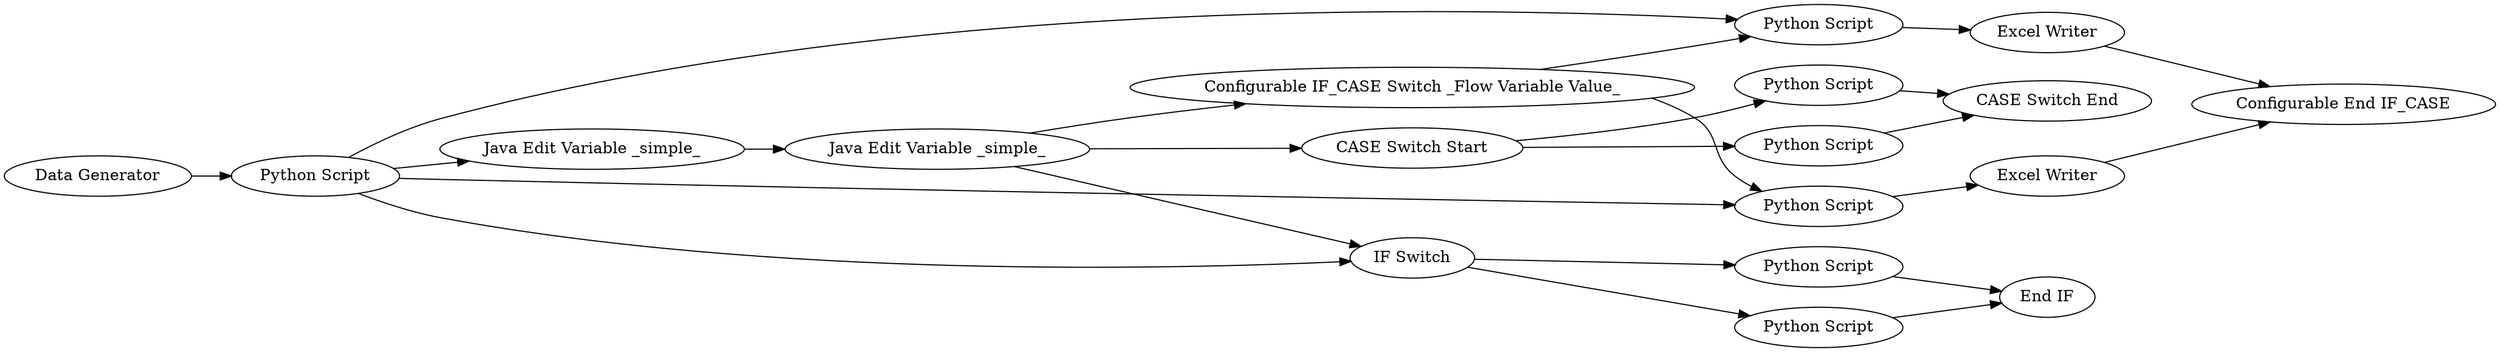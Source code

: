 digraph {
	"4693144511022808130_20" [label="Excel Writer"]
	"4693144511022808130_44" [label="Python Script"]
	"4693144511022808130_35" [label="Python Script"]
	"4693144511022808130_36" [label="Python Script"]
	"4693144511022808130_4" [label="End IF"]
	"4693144511022808130_5" [label="Java Edit Variable _simple_"]
	"4693144511022808130_1" [label="Data Generator"]
	"4693144511022808130_40" [label="Python Script"]
	"4693144511022808130_3" [label="IF Switch"]
	"4693144511022808130_18" [label="Excel Writer"]
	"4693144511022808130_34" [label="Configurable IF_CASE Switch _Flow Variable Value_"]
	"4693144511022808130_43" [label="CASE Switch Start"]
	"4693144511022808130_37" [label="Python Script"]
	"4693144511022808130_25" [label="Java Edit Variable _simple_"]
	"4693144511022808130_38" [label="Configurable End IF_CASE"]
	"4693144511022808130_41" [label="Python Script"]
	"4693144511022808130_29" [label="CASE Switch End"]
	"4693144511022808130_39" [label="Python Script"]
	"4693144511022808130_3" -> "4693144511022808130_39"
	"4693144511022808130_20" -> "4693144511022808130_38"
	"4693144511022808130_1" -> "4693144511022808130_35"
	"4693144511022808130_43" -> "4693144511022808130_41"
	"4693144511022808130_3" -> "4693144511022808130_40"
	"4693144511022808130_43" -> "4693144511022808130_44"
	"4693144511022808130_5" -> "4693144511022808130_25"
	"4693144511022808130_39" -> "4693144511022808130_4"
	"4693144511022808130_41" -> "4693144511022808130_29"
	"4693144511022808130_44" -> "4693144511022808130_29"
	"4693144511022808130_25" -> "4693144511022808130_3"
	"4693144511022808130_36" -> "4693144511022808130_18"
	"4693144511022808130_40" -> "4693144511022808130_4"
	"4693144511022808130_35" -> "4693144511022808130_5"
	"4693144511022808130_25" -> "4693144511022808130_34"
	"4693144511022808130_37" -> "4693144511022808130_20"
	"4693144511022808130_34" -> "4693144511022808130_37"
	"4693144511022808130_35" -> "4693144511022808130_3"
	"4693144511022808130_35" -> "4693144511022808130_37"
	"4693144511022808130_34" -> "4693144511022808130_36"
	"4693144511022808130_35" -> "4693144511022808130_36"
	"4693144511022808130_25" -> "4693144511022808130_43"
	"4693144511022808130_18" -> "4693144511022808130_38"
	rankdir=LR
}
